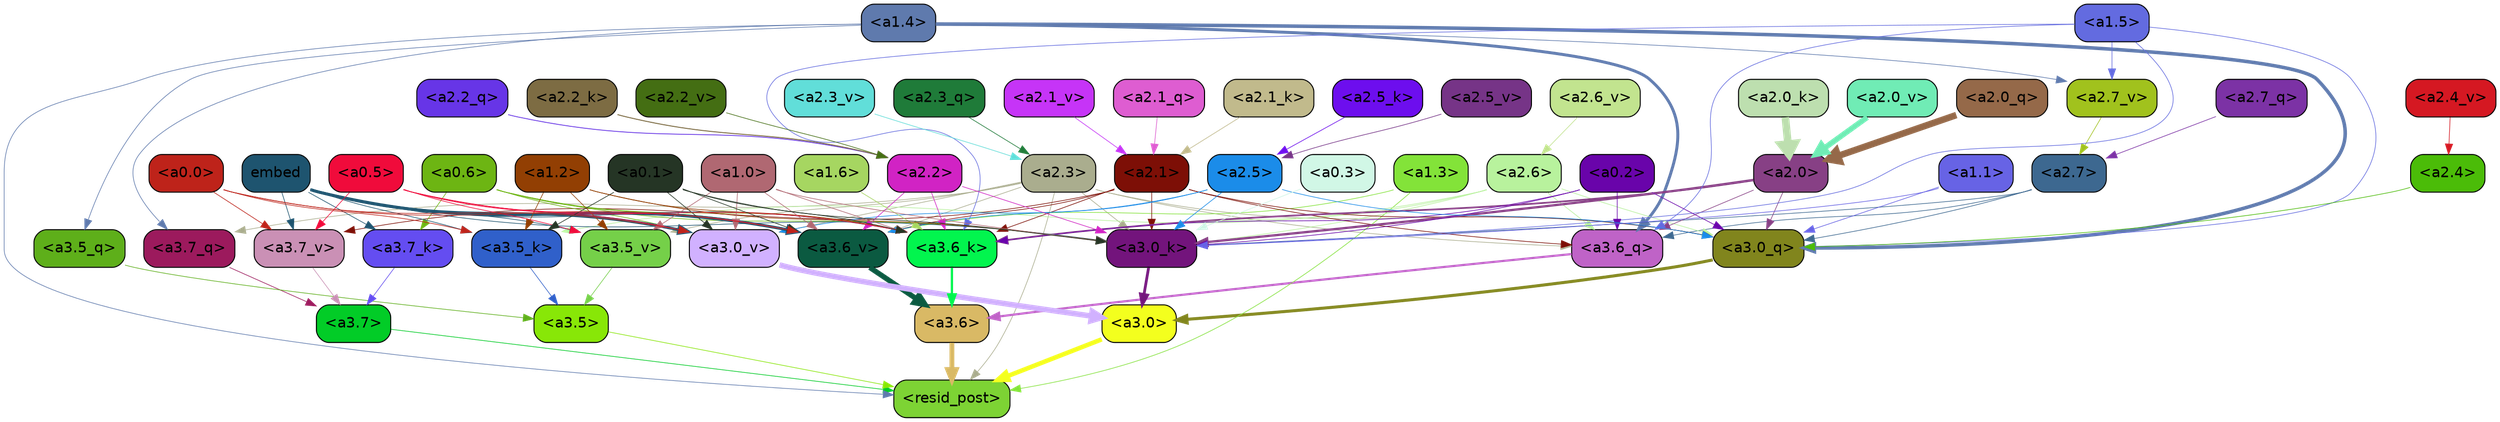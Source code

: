 strict digraph "" {
	graph [bgcolor=transparent,
		layout=dot,
		overlap=false,
		splines=true
	];
	"<a3.7>"	[color=black,
		fillcolor="#02cc27",
		fontname=Helvetica,
		shape=box,
		style="filled, rounded"];
	"<resid_post>"	[color=black,
		fillcolor="#7dd334",
		fontname=Helvetica,
		shape=box,
		style="filled, rounded"];
	"<a3.7>" -> "<resid_post>"	[color="#02cc27",
		penwidth=0.6239100098609924];
	"<a3.6>"	[color=black,
		fillcolor="#d9b965",
		fontname=Helvetica,
		shape=box,
		style="filled, rounded"];
	"<a3.6>" -> "<resid_post>"	[color="#d9b965",
		penwidth=4.569062113761902];
	"<a3.5>"	[color=black,
		fillcolor="#88e707",
		fontname=Helvetica,
		shape=box,
		style="filled, rounded"];
	"<a3.5>" -> "<resid_post>"	[color="#88e707",
		penwidth=0.6];
	"<a3.0>"	[color=black,
		fillcolor="#f3ff1e",
		fontname=Helvetica,
		shape=box,
		style="filled, rounded"];
	"<a3.0>" -> "<resid_post>"	[color="#f3ff1e",
		penwidth=4.283544182777405];
	"<a2.3>"	[color=black,
		fillcolor="#aaad8e",
		fontname=Helvetica,
		shape=box,
		style="filled, rounded"];
	"<a2.3>" -> "<resid_post>"	[color="#aaad8e",
		penwidth=0.6];
	"<a3.7_q>"	[color=black,
		fillcolor="#9c1a5d",
		fontname=Helvetica,
		shape=box,
		style="filled, rounded"];
	"<a2.3>" -> "<a3.7_q>"	[color="#aaad8e",
		penwidth=0.6];
	"<a3.6_q>"	[color=black,
		fillcolor="#bf63c7",
		fontname=Helvetica,
		shape=box,
		style="filled, rounded"];
	"<a2.3>" -> "<a3.6_q>"	[color="#aaad8e",
		penwidth=0.6];
	"<a3.0_q>"	[color=black,
		fillcolor="#81851d",
		fontname=Helvetica,
		shape=box,
		style="filled, rounded"];
	"<a2.3>" -> "<a3.0_q>"	[color="#aaad8e",
		penwidth=0.6];
	"<a3.0_k>"	[color=black,
		fillcolor="#73147c",
		fontname=Helvetica,
		shape=box,
		style="filled, rounded"];
	"<a2.3>" -> "<a3.0_k>"	[color="#aaad8e",
		penwidth=0.6];
	"<a3.6_v>"	[color=black,
		fillcolor="#0b5a41",
		fontname=Helvetica,
		shape=box,
		style="filled, rounded"];
	"<a2.3>" -> "<a3.6_v>"	[color="#aaad8e",
		penwidth=0.6];
	"<a3.5_v>"	[color=black,
		fillcolor="#75d049",
		fontname=Helvetica,
		shape=box,
		style="filled, rounded"];
	"<a2.3>" -> "<a3.5_v>"	[color="#aaad8e",
		penwidth=0.6];
	"<a3.0_v>"	[color=black,
		fillcolor="#d1b1ff",
		fontname=Helvetica,
		shape=box,
		style="filled, rounded"];
	"<a2.3>" -> "<a3.0_v>"	[color="#aaad8e",
		penwidth=0.6];
	"<a1.4>"	[color=black,
		fillcolor="#5f7aad",
		fontname=Helvetica,
		shape=box,
		style="filled, rounded"];
	"<a1.4>" -> "<resid_post>"	[color="#5f7aad",
		penwidth=0.6];
	"<a1.4>" -> "<a3.7_q>"	[color="#5f7aad",
		penwidth=0.6];
	"<a1.4>" -> "<a3.6_q>"	[color="#5f7aad",
		penwidth=2.7934007048606873];
	"<a3.5_q>"	[color=black,
		fillcolor="#5eaf1a",
		fontname=Helvetica,
		shape=box,
		style="filled, rounded"];
	"<a1.4>" -> "<a3.5_q>"	[color="#5f7aad",
		penwidth=0.6];
	"<a1.4>" -> "<a3.0_q>"	[color="#5f7aad",
		penwidth=3.340754985809326];
	"<a2.7_v>"	[color=black,
		fillcolor="#a1c21d",
		fontname=Helvetica,
		shape=box,
		style="filled, rounded"];
	"<a1.4>" -> "<a2.7_v>"	[color="#5f7aad",
		penwidth=0.6];
	"<a1.3>"	[color=black,
		fillcolor="#83e339",
		fontname=Helvetica,
		shape=box,
		style="filled, rounded"];
	"<a1.3>" -> "<resid_post>"	[color="#83e339",
		penwidth=0.6];
	"<a1.3>" -> "<a3.6_v>"	[color="#83e339",
		penwidth=0.6];
	"<a3.7_q>" -> "<a3.7>"	[color="#9c1a5d",
		penwidth=0.6];
	"<a3.6_q>" -> "<a3.6>"	[color="#bf63c7",
		penwidth=2.0347584784030914];
	"<a3.5_q>" -> "<a3.5>"	[color="#5eaf1a",
		penwidth=0.6];
	"<a3.0_q>" -> "<a3.0>"	[color="#81851d",
		penwidth=2.8635367155075073];
	"<a3.7_k>"	[color=black,
		fillcolor="#644df1",
		fontname=Helvetica,
		shape=box,
		style="filled, rounded"];
	"<a3.7_k>" -> "<a3.7>"	[color="#644df1",
		penwidth=0.6];
	"<a3.6_k>"	[color=black,
		fillcolor="#02f54e",
		fontname=Helvetica,
		shape=box,
		style="filled, rounded"];
	"<a3.6_k>" -> "<a3.6>"	[color="#02f54e",
		penwidth=2.1760786175727844];
	"<a3.5_k>"	[color=black,
		fillcolor="#3060ca",
		fontname=Helvetica,
		shape=box,
		style="filled, rounded"];
	"<a3.5_k>" -> "<a3.5>"	[color="#3060ca",
		penwidth=0.6];
	"<a3.0_k>" -> "<a3.0>"	[color="#73147c",
		penwidth=2.632905662059784];
	"<a3.7_v>"	[color=black,
		fillcolor="#ca90b5",
		fontname=Helvetica,
		shape=box,
		style="filled, rounded"];
	"<a3.7_v>" -> "<a3.7>"	[color="#ca90b5",
		penwidth=0.6];
	"<a3.6_v>" -> "<a3.6>"	[color="#0b5a41",
		penwidth=4.981305837631226];
	"<a3.5_v>" -> "<a3.5>"	[color="#75d049",
		penwidth=0.6];
	"<a3.0_v>" -> "<a3.0>"	[color="#d1b1ff",
		penwidth=5.168330669403076];
	"<a2.7>"	[color=black,
		fillcolor="#3d6890",
		fontname=Helvetica,
		shape=box,
		style="filled, rounded"];
	"<a2.7>" -> "<a3.6_q>"	[color="#3d6890",
		penwidth=0.6];
	"<a2.7>" -> "<a3.0_q>"	[color="#3d6890",
		penwidth=0.6];
	"<a2.7>" -> "<a3.0_k>"	[color="#3d6890",
		penwidth=0.6];
	"<a2.6>"	[color=black,
		fillcolor="#b8f29d",
		fontname=Helvetica,
		shape=box,
		style="filled, rounded"];
	"<a2.6>" -> "<a3.6_q>"	[color="#b8f29d",
		penwidth=0.6];
	"<a2.6>" -> "<a3.0_q>"	[color="#b8f29d",
		penwidth=0.6];
	"<a2.6>" -> "<a3.6_k>"	[color="#b8f29d",
		penwidth=0.6];
	"<a2.6>" -> "<a3.5_k>"	[color="#b8f29d",
		penwidth=0.6];
	"<a2.6>" -> "<a3.0_k>"	[color="#b8f29d",
		penwidth=0.6];
	"<a2.1>"	[color=black,
		fillcolor="#7d0f06",
		fontname=Helvetica,
		shape=box,
		style="filled, rounded"];
	"<a2.1>" -> "<a3.6_q>"	[color="#7d0f06",
		penwidth=0.6];
	"<a2.1>" -> "<a3.0_q>"	[color="#7d0f06",
		penwidth=0.6];
	"<a2.1>" -> "<a3.6_k>"	[color="#7d0f06",
		penwidth=0.6];
	"<a2.1>" -> "<a3.0_k>"	[color="#7d0f06",
		penwidth=0.6];
	"<a2.1>" -> "<a3.7_v>"	[color="#7d0f06",
		penwidth=0.6];
	"<a2.1>" -> "<a3.6_v>"	[color="#7d0f06",
		penwidth=0.6];
	"<a2.0>"	[color=black,
		fillcolor="#874085",
		fontname=Helvetica,
		shape=box,
		style="filled, rounded"];
	"<a2.0>" -> "<a3.6_q>"	[color="#874085",
		penwidth=0.6];
	"<a2.0>" -> "<a3.0_q>"	[color="#874085",
		penwidth=0.6];
	"<a2.0>" -> "<a3.6_k>"	[color="#874085",
		penwidth=1.6382827460765839];
	"<a2.0>" -> "<a3.0_k>"	[color="#874085",
		penwidth=2.161143198609352];
	"<a1.5>"	[color=black,
		fillcolor="#636be0",
		fontname=Helvetica,
		shape=box,
		style="filled, rounded"];
	"<a1.5>" -> "<a3.6_q>"	[color="#636be0",
		penwidth=0.6];
	"<a1.5>" -> "<a3.0_q>"	[color="#636be0",
		penwidth=0.6];
	"<a1.5>" -> "<a3.6_k>"	[color="#636be0",
		penwidth=0.6];
	"<a1.5>" -> "<a3.0_k>"	[color="#636be0",
		penwidth=0.6];
	"<a1.5>" -> "<a2.7_v>"	[color="#636be0",
		penwidth=0.6];
	"<a0.2>"	[color=black,
		fillcolor="#6904aa",
		fontname=Helvetica,
		shape=box,
		style="filled, rounded"];
	"<a0.2>" -> "<a3.6_q>"	[color="#6904aa",
		penwidth=0.6];
	"<a0.2>" -> "<a3.0_q>"	[color="#6904aa",
		penwidth=0.6];
	"<a0.2>" -> "<a3.6_k>"	[color="#6904aa",
		penwidth=0.6];
	"<a0.2>" -> "<a3.0_k>"	[color="#6904aa",
		penwidth=0.6];
	"<a2.5>"	[color=black,
		fillcolor="#1b8ce9",
		fontname=Helvetica,
		shape=box,
		style="filled, rounded"];
	"<a2.5>" -> "<a3.0_q>"	[color="#1b8ce9",
		penwidth=0.6];
	"<a2.5>" -> "<a3.0_k>"	[color="#1b8ce9",
		penwidth=0.6];
	"<a2.5>" -> "<a3.6_v>"	[color="#1b8ce9",
		penwidth=0.6];
	"<a2.5>" -> "<a3.0_v>"	[color="#1b8ce9",
		penwidth=0.6];
	"<a2.4>"	[color=black,
		fillcolor="#4bbc08",
		fontname=Helvetica,
		shape=box,
		style="filled, rounded"];
	"<a2.4>" -> "<a3.0_q>"	[color="#4bbc08",
		penwidth=0.6];
	"<a1.1>"	[color=black,
		fillcolor="#6763e5",
		fontname=Helvetica,
		shape=box,
		style="filled, rounded"];
	"<a1.1>" -> "<a3.0_q>"	[color="#6763e5",
		penwidth=0.6];
	"<a1.1>" -> "<a3.0_k>"	[color="#6763e5",
		penwidth=0.6];
	"<a0.6>"	[color=black,
		fillcolor="#6db513",
		fontname=Helvetica,
		shape=box,
		style="filled, rounded"];
	"<a0.6>" -> "<a3.7_k>"	[color="#6db513",
		penwidth=0.6];
	"<a0.6>" -> "<a3.6_k>"	[color="#6db513",
		penwidth=0.6];
	"<a0.6>" -> "<a3.0_k>"	[color="#6db513",
		penwidth=0.6];
	"<a0.6>" -> "<a3.6_v>"	[color="#6db513",
		penwidth=0.6];
	"<a0.6>" -> "<a3.0_v>"	[color="#6db513",
		penwidth=0.6];
	embed	[color=black,
		fillcolor="#1e546f",
		fontname=Helvetica,
		shape=box,
		style="filled, rounded"];
	embed -> "<a3.7_k>"	[color="#1e546f",
		penwidth=0.6];
	embed -> "<a3.6_k>"	[color="#1e546f",
		penwidth=0.6];
	embed -> "<a3.5_k>"	[color="#1e546f",
		penwidth=0.6];
	embed -> "<a3.0_k>"	[color="#1e546f",
		penwidth=0.6];
	embed -> "<a3.7_v>"	[color="#1e546f",
		penwidth=0.6];
	embed -> "<a3.6_v>"	[color="#1e546f",
		penwidth=2.7825746536254883];
	embed -> "<a3.5_v>"	[color="#1e546f",
		penwidth=0.6];
	embed -> "<a3.0_v>"	[color="#1e546f",
		penwidth=2.6950180530548096];
	"<a2.2>"	[color=black,
		fillcolor="#d123c4",
		fontname=Helvetica,
		shape=box,
		style="filled, rounded"];
	"<a2.2>" -> "<a3.6_k>"	[color="#d123c4",
		penwidth=0.6];
	"<a2.2>" -> "<a3.0_k>"	[color="#d123c4",
		penwidth=0.6];
	"<a2.2>" -> "<a3.6_v>"	[color="#d123c4",
		penwidth=0.6];
	"<a1.6>"	[color=black,
		fillcolor="#a6d661",
		fontname=Helvetica,
		shape=box,
		style="filled, rounded"];
	"<a1.6>" -> "<a3.6_k>"	[color="#a6d661",
		penwidth=0.6];
	"<a1.2>"	[color=black,
		fillcolor="#923f03",
		fontname=Helvetica,
		shape=box,
		style="filled, rounded"];
	"<a1.2>" -> "<a3.6_k>"	[color="#923f03",
		penwidth=0.6];
	"<a1.2>" -> "<a3.5_k>"	[color="#923f03",
		penwidth=0.6];
	"<a1.2>" -> "<a3.0_k>"	[color="#923f03",
		penwidth=0.6];
	"<a1.2>" -> "<a3.5_v>"	[color="#923f03",
		penwidth=0.6];
	"<a1.0>"	[color=black,
		fillcolor="#b06872",
		fontname=Helvetica,
		shape=box,
		style="filled, rounded"];
	"<a1.0>" -> "<a3.6_k>"	[color="#b06872",
		penwidth=0.6];
	"<a1.0>" -> "<a3.0_k>"	[color="#b06872",
		penwidth=0.6];
	"<a1.0>" -> "<a3.6_v>"	[color="#b06872",
		penwidth=0.6];
	"<a1.0>" -> "<a3.5_v>"	[color="#b06872",
		penwidth=0.6];
	"<a1.0>" -> "<a3.0_v>"	[color="#b06872",
		penwidth=0.6];
	"<a0.5>"	[color=black,
		fillcolor="#f00b3b",
		fontname=Helvetica,
		shape=box,
		style="filled, rounded"];
	"<a0.5>" -> "<a3.6_k>"	[color="#f00b3b",
		penwidth=0.6];
	"<a0.5>" -> "<a3.7_v>"	[color="#f00b3b",
		penwidth=0.6];
	"<a0.5>" -> "<a3.6_v>"	[color="#f00b3b",
		penwidth=0.6];
	"<a0.5>" -> "<a3.5_v>"	[color="#f00b3b",
		penwidth=0.6];
	"<a0.5>" -> "<a3.0_v>"	[color="#f00b3b",
		penwidth=0.6];
	"<a0.1>"	[color=black,
		fillcolor="#253525",
		fontname=Helvetica,
		shape=box,
		style="filled, rounded"];
	"<a0.1>" -> "<a3.6_k>"	[color="#253525",
		penwidth=0.6];
	"<a0.1>" -> "<a3.5_k>"	[color="#253525",
		penwidth=0.6];
	"<a0.1>" -> "<a3.0_k>"	[color="#253525",
		penwidth=0.6];
	"<a0.1>" -> "<a3.6_v>"	[color="#253525",
		penwidth=0.6];
	"<a0.1>" -> "<a3.0_v>"	[color="#253525",
		penwidth=0.6];
	"<a0.0>"	[color=black,
		fillcolor="#be231a",
		fontname=Helvetica,
		shape=box,
		style="filled, rounded"];
	"<a0.0>" -> "<a3.5_k>"	[color="#be231a",
		penwidth=0.6];
	"<a0.0>" -> "<a3.7_v>"	[color="#be231a",
		penwidth=0.6];
	"<a0.0>" -> "<a3.6_v>"	[color="#be231a",
		penwidth=0.6];
	"<a0.0>" -> "<a3.0_v>"	[color="#be231a",
		penwidth=0.6];
	"<a0.3>"	[color=black,
		fillcolor="#d1f7e6",
		fontname=Helvetica,
		shape=box,
		style="filled, rounded"];
	"<a0.3>" -> "<a3.0_k>"	[color="#d1f7e6",
		penwidth=0.6];
	"<a2.7_q>"	[color=black,
		fillcolor="#7c32a5",
		fontname=Helvetica,
		shape=box,
		style="filled, rounded"];
	"<a2.7_q>" -> "<a2.7>"	[color="#7c32a5",
		penwidth=0.6];
	"<a2.3_q>"	[color=black,
		fillcolor="#1f7b39",
		fontname=Helvetica,
		shape=box,
		style="filled, rounded"];
	"<a2.3_q>" -> "<a2.3>"	[color="#1f7b39",
		penwidth=0.6];
	"<a2.2_q>"	[color=black,
		fillcolor="#6735e7",
		fontname=Helvetica,
		shape=box,
		style="filled, rounded"];
	"<a2.2_q>" -> "<a2.2>"	[color="#6735e7",
		penwidth=0.7553567886352539];
	"<a2.1_q>"	[color=black,
		fillcolor="#de5dd1",
		fontname=Helvetica,
		shape=box,
		style="filled, rounded"];
	"<a2.1_q>" -> "<a2.1>"	[color="#de5dd1",
		penwidth=0.6];
	"<a2.0_q>"	[color=black,
		fillcolor="#956949",
		fontname=Helvetica,
		shape=box,
		style="filled, rounded"];
	"<a2.0_q>" -> "<a2.0>"	[color="#956949",
		penwidth=6.256794691085815];
	"<a2.5_k>"	[color=black,
		fillcolor="#6d0eee",
		fontname=Helvetica,
		shape=box,
		style="filled, rounded"];
	"<a2.5_k>" -> "<a2.5>"	[color="#6d0eee",
		penwidth=0.6];
	"<a2.2_k>"	[color=black,
		fillcolor="#7d6c43",
		fontname=Helvetica,
		shape=box,
		style="filled, rounded"];
	"<a2.2_k>" -> "<a2.2>"	[color="#7d6c43",
		penwidth=0.8854708671569824];
	"<a2.1_k>"	[color=black,
		fillcolor="#c1ba8c",
		fontname=Helvetica,
		shape=box,
		style="filled, rounded"];
	"<a2.1_k>" -> "<a2.1>"	[color="#c1ba8c",
		penwidth=0.6];
	"<a2.0_k>"	[color=black,
		fillcolor="#bddfaf",
		fontname=Helvetica,
		shape=box,
		style="filled, rounded"];
	"<a2.0_k>" -> "<a2.0>"	[color="#bddfaf",
		penwidth=7.231504917144775];
	"<a2.7_v>" -> "<a2.7>"	[color="#a1c21d",
		penwidth=0.6];
	"<a2.6_v>"	[color=black,
		fillcolor="#c2e48f",
		fontname=Helvetica,
		shape=box,
		style="filled, rounded"];
	"<a2.6_v>" -> "<a2.6>"	[color="#c2e48f",
		penwidth=0.6];
	"<a2.5_v>"	[color=black,
		fillcolor="#763487",
		fontname=Helvetica,
		shape=box,
		style="filled, rounded"];
	"<a2.5_v>" -> "<a2.5>"	[color="#763487",
		penwidth=0.6];
	"<a2.4_v>"	[color=black,
		fillcolor="#d51822",
		fontname=Helvetica,
		shape=box,
		style="filled, rounded"];
	"<a2.4_v>" -> "<a2.4>"	[color="#d51822",
		penwidth=0.6];
	"<a2.3_v>"	[color=black,
		fillcolor="#61ded9",
		fontname=Helvetica,
		shape=box,
		style="filled, rounded"];
	"<a2.3_v>" -> "<a2.3>"	[color="#61ded9",
		penwidth=0.6];
	"<a2.2_v>"	[color=black,
		fillcolor="#446e13",
		fontname=Helvetica,
		shape=box,
		style="filled, rounded"];
	"<a2.2_v>" -> "<a2.2>"	[color="#446e13",
		penwidth=0.6];
	"<a2.1_v>"	[color=black,
		fillcolor="#c634f7",
		fontname=Helvetica,
		shape=box,
		style="filled, rounded"];
	"<a2.1_v>" -> "<a2.1>"	[color="#c634f7",
		penwidth=0.6];
	"<a2.0_v>"	[color=black,
		fillcolor="#70ecb5",
		fontname=Helvetica,
		shape=box,
		style="filled, rounded"];
	"<a2.0_v>" -> "<a2.0>"	[color="#70ecb5",
		penwidth=5.231471925973892];
}

